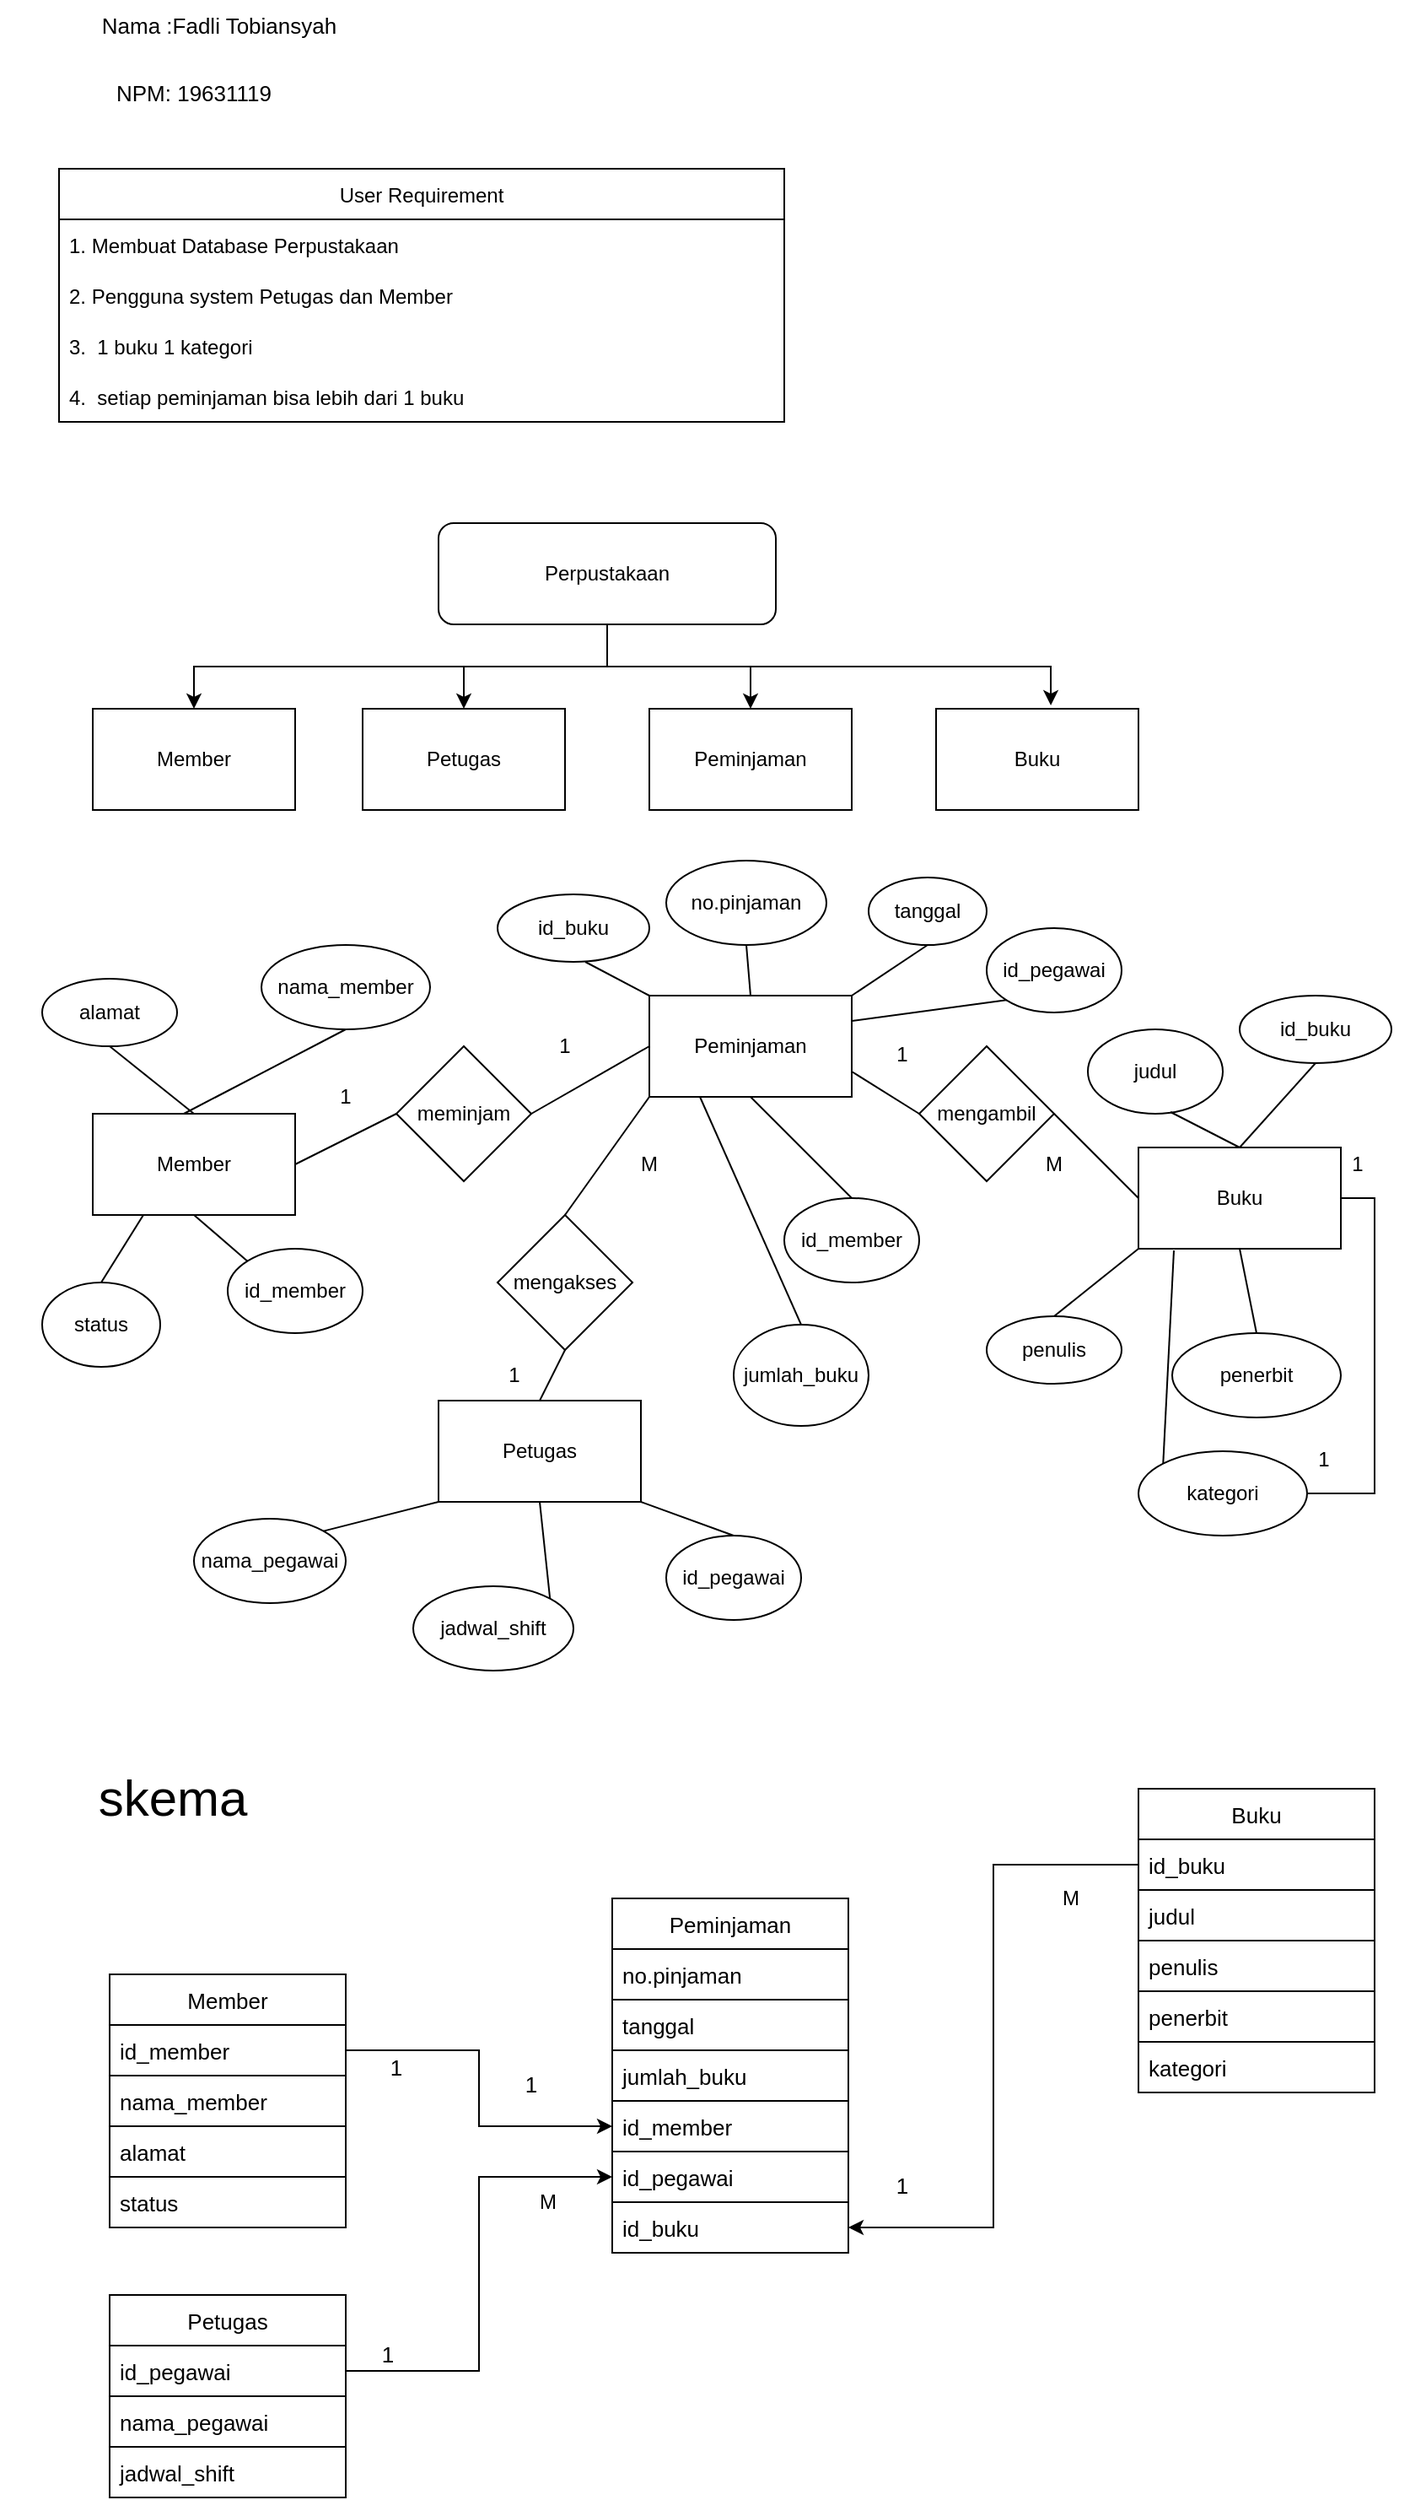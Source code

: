 <mxfile version="15.6.5" type="github"><diagram id="3bQUJpN8k2muaRIqIm6b" name="Page-1"><mxGraphModel dx="862" dy="492" grid="1" gridSize="10" guides="1" tooltips="1" connect="1" arrows="1" fold="1" page="1" pageScale="1" pageWidth="850" pageHeight="1100" math="0" shadow="0"><root><mxCell id="0"/><mxCell id="1" parent="0"/><mxCell id="HlvAQcf4TAFLOSOdBuCV-1" value="User Requirement" style="swimlane;fontStyle=0;childLayout=stackLayout;horizontal=1;startSize=30;horizontalStack=0;resizeParent=1;resizeParentMax=0;resizeLast=0;collapsible=1;marginBottom=0;fontColor=default;fillColor=default;strokeColor=default;" parent="1" vertex="1"><mxGeometry x="40" y="180" width="430" height="150" as="geometry"/></mxCell><mxCell id="HlvAQcf4TAFLOSOdBuCV-2" value="1. Membuat Database Perpustakaan" style="text;strokeColor=none;fillColor=none;align=left;verticalAlign=middle;spacingLeft=4;spacingRight=4;overflow=hidden;points=[[0,0.5],[1,0.5]];portConstraint=eastwest;rotatable=0;fontColor=default;" parent="HlvAQcf4TAFLOSOdBuCV-1" vertex="1"><mxGeometry y="30" width="430" height="30" as="geometry"/></mxCell><mxCell id="HlvAQcf4TAFLOSOdBuCV-3" value="2. Pengguna system Petugas dan Member" style="text;strokeColor=none;fillColor=none;align=left;verticalAlign=middle;spacingLeft=4;spacingRight=4;overflow=hidden;points=[[0,0.5],[1,0.5]];portConstraint=eastwest;rotatable=0;fontColor=default;" parent="HlvAQcf4TAFLOSOdBuCV-1" vertex="1"><mxGeometry y="60" width="430" height="30" as="geometry"/></mxCell><mxCell id="HlvAQcf4TAFLOSOdBuCV-4" value="3.  1 buku 1 kategori" style="text;strokeColor=none;fillColor=none;align=left;verticalAlign=middle;spacingLeft=4;spacingRight=4;overflow=hidden;points=[[0,0.5],[1,0.5]];portConstraint=eastwest;rotatable=0;fontColor=default;" parent="HlvAQcf4TAFLOSOdBuCV-1" vertex="1"><mxGeometry y="90" width="430" height="30" as="geometry"/></mxCell><mxCell id="HlvAQcf4TAFLOSOdBuCV-5" value="4.  setiap peminjaman bisa lebih dari 1 buku" style="text;strokeColor=none;fillColor=none;align=left;verticalAlign=middle;spacingLeft=4;spacingRight=4;overflow=hidden;points=[[0,0.5],[1,0.5]];portConstraint=eastwest;rotatable=0;fontColor=default;" parent="HlvAQcf4TAFLOSOdBuCV-1" vertex="1"><mxGeometry y="120" width="430" height="30" as="geometry"/></mxCell><mxCell id="ZFjTRjcmgBkkJqUMy4PS-6" style="edgeStyle=orthogonalEdgeStyle;rounded=0;orthogonalLoop=1;jettySize=auto;html=1;exitX=0.5;exitY=1;exitDx=0;exitDy=0;entryX=0.5;entryY=0;entryDx=0;entryDy=0;fontColor=default;strokeColor=default;labelBackgroundColor=default;" parent="1" source="ZFjTRjcmgBkkJqUMy4PS-1" target="ZFjTRjcmgBkkJqUMy4PS-2" edge="1"><mxGeometry relative="1" as="geometry"/></mxCell><mxCell id="ZFjTRjcmgBkkJqUMy4PS-7" style="edgeStyle=orthogonalEdgeStyle;rounded=0;orthogonalLoop=1;jettySize=auto;html=1;exitX=0.5;exitY=1;exitDx=0;exitDy=0;entryX=0.5;entryY=0;entryDx=0;entryDy=0;fontColor=default;strokeColor=default;labelBackgroundColor=default;" parent="1" source="ZFjTRjcmgBkkJqUMy4PS-1" target="ZFjTRjcmgBkkJqUMy4PS-3" edge="1"><mxGeometry relative="1" as="geometry"/></mxCell><mxCell id="ZFjTRjcmgBkkJqUMy4PS-8" style="edgeStyle=orthogonalEdgeStyle;rounded=0;orthogonalLoop=1;jettySize=auto;html=1;exitX=0.5;exitY=1;exitDx=0;exitDy=0;entryX=0.5;entryY=0;entryDx=0;entryDy=0;fontColor=default;strokeColor=default;labelBackgroundColor=default;" parent="1" source="ZFjTRjcmgBkkJqUMy4PS-1" target="ZFjTRjcmgBkkJqUMy4PS-4" edge="1"><mxGeometry relative="1" as="geometry"/></mxCell><mxCell id="ZFjTRjcmgBkkJqUMy4PS-9" style="edgeStyle=orthogonalEdgeStyle;rounded=0;orthogonalLoop=1;jettySize=auto;html=1;exitX=0.5;exitY=1;exitDx=0;exitDy=0;entryX=0.567;entryY=-0.033;entryDx=0;entryDy=0;entryPerimeter=0;fontColor=default;strokeColor=default;labelBackgroundColor=default;" parent="1" source="ZFjTRjcmgBkkJqUMy4PS-1" target="ZFjTRjcmgBkkJqUMy4PS-5" edge="1"><mxGeometry relative="1" as="geometry"/></mxCell><mxCell id="ZFjTRjcmgBkkJqUMy4PS-1" value="Perpustakaan" style="rounded=1;whiteSpace=wrap;html=1;fontColor=default;fillColor=default;strokeColor=default;labelBackgroundColor=default;" parent="1" vertex="1"><mxGeometry x="265" y="390" width="200" height="60" as="geometry"/></mxCell><mxCell id="ZFjTRjcmgBkkJqUMy4PS-2" value="Member" style="rounded=0;whiteSpace=wrap;html=1;fontColor=default;strokeColor=default;fillColor=default;labelBackgroundColor=default;" parent="1" vertex="1"><mxGeometry x="60" y="500" width="120" height="60" as="geometry"/></mxCell><mxCell id="ZFjTRjcmgBkkJqUMy4PS-3" value="Petugas" style="rounded=0;whiteSpace=wrap;html=1;fontColor=default;strokeColor=default;fillColor=default;labelBackgroundColor=default;" parent="1" vertex="1"><mxGeometry x="220" y="500" width="120" height="60" as="geometry"/></mxCell><mxCell id="ZFjTRjcmgBkkJqUMy4PS-4" value="Peminjaman" style="rounded=0;whiteSpace=wrap;html=1;fontColor=default;strokeColor=default;fillColor=default;labelBackgroundColor=default;" parent="1" vertex="1"><mxGeometry x="390" y="500" width="120" height="60" as="geometry"/></mxCell><mxCell id="ZFjTRjcmgBkkJqUMy4PS-5" value="Buku" style="rounded=0;whiteSpace=wrap;html=1;fontColor=default;strokeColor=default;fillColor=default;labelBackgroundColor=default;" parent="1" vertex="1"><mxGeometry x="560" y="500" width="120" height="60" as="geometry"/></mxCell><mxCell id="ZFjTRjcmgBkkJqUMy4PS-10" value="Member" style="rounded=0;whiteSpace=wrap;html=1;fontColor=default;strokeColor=default;fillColor=default;" parent="1" vertex="1"><mxGeometry x="60" y="740" width="120" height="60" as="geometry"/></mxCell><mxCell id="ZFjTRjcmgBkkJqUMy4PS-11" value="Petugas" style="rounded=0;whiteSpace=wrap;html=1;fontColor=default;strokeColor=default;fillColor=default;" parent="1" vertex="1"><mxGeometry x="265" y="910" width="120" height="60" as="geometry"/></mxCell><mxCell id="ZFjTRjcmgBkkJqUMy4PS-12" value="Peminjaman" style="rounded=0;whiteSpace=wrap;html=1;fontColor=default;strokeColor=default;fillColor=default;" parent="1" vertex="1"><mxGeometry x="390" y="670" width="120" height="60" as="geometry"/></mxCell><mxCell id="ZFjTRjcmgBkkJqUMy4PS-13" value="Buku" style="rounded=0;whiteSpace=wrap;html=1;fontColor=default;strokeColor=default;fillColor=default;" parent="1" vertex="1"><mxGeometry x="680" y="760" width="120" height="60" as="geometry"/></mxCell><mxCell id="ZFjTRjcmgBkkJqUMy4PS-14" value="id_member" style="ellipse;whiteSpace=wrap;html=1;fontColor=default;strokeColor=default;fillColor=default;" parent="1" vertex="1"><mxGeometry x="140" y="820" width="80" height="50" as="geometry"/></mxCell><mxCell id="ZFjTRjcmgBkkJqUMy4PS-15" value="" style="endArrow=none;html=1;rounded=0;fontColor=default;entryX=0;entryY=0;entryDx=0;entryDy=0;strokeColor=default;labelBackgroundColor=default;exitX=0.5;exitY=1;exitDx=0;exitDy=0;" parent="1" source="ZFjTRjcmgBkkJqUMy4PS-10" target="ZFjTRjcmgBkkJqUMy4PS-14" edge="1"><mxGeometry width="50" height="50" relative="1" as="geometry"><mxPoint x="70" y="870" as="sourcePoint"/><mxPoint x="120" y="820" as="targetPoint"/></mxGeometry></mxCell><mxCell id="ZFjTRjcmgBkkJqUMy4PS-16" value="nama_member" style="ellipse;whiteSpace=wrap;html=1;fontColor=default;strokeColor=default;fillColor=default;" parent="1" vertex="1"><mxGeometry x="160" y="640" width="100" height="50" as="geometry"/></mxCell><mxCell id="ZFjTRjcmgBkkJqUMy4PS-17" value="" style="endArrow=none;html=1;rounded=0;labelBackgroundColor=default;fontColor=default;strokeColor=default;entryX=0.5;entryY=1;entryDx=0;entryDy=0;exitX=0.45;exitY=0;exitDx=0;exitDy=0;exitPerimeter=0;" parent="1" source="ZFjTRjcmgBkkJqUMy4PS-10" target="ZFjTRjcmgBkkJqUMy4PS-16" edge="1"><mxGeometry width="50" height="50" relative="1" as="geometry"><mxPoint x="60" y="740" as="sourcePoint"/><mxPoint x="110" y="690" as="targetPoint"/></mxGeometry></mxCell><mxCell id="ZFjTRjcmgBkkJqUMy4PS-18" value="alamat" style="ellipse;whiteSpace=wrap;html=1;fontColor=default;strokeColor=default;fillColor=default;" parent="1" vertex="1"><mxGeometry x="30" y="660" width="80" height="40" as="geometry"/></mxCell><mxCell id="ZFjTRjcmgBkkJqUMy4PS-19" value="status" style="ellipse;whiteSpace=wrap;html=1;fontColor=default;strokeColor=default;fillColor=default;" parent="1" vertex="1"><mxGeometry x="30" y="840" width="70" height="50" as="geometry"/></mxCell><mxCell id="ZFjTRjcmgBkkJqUMy4PS-20" value="" style="endArrow=none;html=1;rounded=0;labelBackgroundColor=default;fontColor=default;strokeColor=default;entryX=0.25;entryY=1;entryDx=0;entryDy=0;exitX=0.5;exitY=0;exitDx=0;exitDy=0;" parent="1" source="ZFjTRjcmgBkkJqUMy4PS-19" target="ZFjTRjcmgBkkJqUMy4PS-10" edge="1"><mxGeometry width="50" height="50" relative="1" as="geometry"><mxPoint x="80" y="850" as="sourcePoint"/><mxPoint x="130" y="800" as="targetPoint"/></mxGeometry></mxCell><mxCell id="ZFjTRjcmgBkkJqUMy4PS-21" value="" style="endArrow=none;html=1;rounded=0;labelBackgroundColor=default;fontColor=default;strokeColor=default;entryX=0.5;entryY=1;entryDx=0;entryDy=0;exitX=0.5;exitY=0;exitDx=0;exitDy=0;" parent="1" source="ZFjTRjcmgBkkJqUMy4PS-10" target="ZFjTRjcmgBkkJqUMy4PS-18" edge="1"><mxGeometry width="50" height="50" relative="1" as="geometry"><mxPoint x="50" y="760" as="sourcePoint"/><mxPoint x="100" y="710" as="targetPoint"/></mxGeometry></mxCell><mxCell id="ZFjTRjcmgBkkJqUMy4PS-22" value="id_pegawai" style="ellipse;whiteSpace=wrap;html=1;fontColor=default;strokeColor=default;fillColor=default;" parent="1" vertex="1"><mxGeometry x="400" y="990" width="80" height="50" as="geometry"/></mxCell><mxCell id="ZFjTRjcmgBkkJqUMy4PS-23" value="nama_pegawai" style="ellipse;whiteSpace=wrap;html=1;fontColor=default;strokeColor=default;fillColor=default;" parent="1" vertex="1"><mxGeometry x="120" y="980" width="90" height="50" as="geometry"/></mxCell><mxCell id="ZFjTRjcmgBkkJqUMy4PS-24" value="jadwal_shift" style="ellipse;whiteSpace=wrap;html=1;fontColor=default;strokeColor=default;fillColor=default;" parent="1" vertex="1"><mxGeometry x="250" y="1020" width="95" height="50" as="geometry"/></mxCell><mxCell id="ZFjTRjcmgBkkJqUMy4PS-25" value="" style="endArrow=none;html=1;rounded=0;labelBackgroundColor=default;fontColor=default;strokeColor=default;entryX=0;entryY=1;entryDx=0;entryDy=0;exitX=1;exitY=0;exitDx=0;exitDy=0;" parent="1" source="ZFjTRjcmgBkkJqUMy4PS-23" target="ZFjTRjcmgBkkJqUMy4PS-11" edge="1"><mxGeometry width="50" height="50" relative="1" as="geometry"><mxPoint x="200" y="980" as="sourcePoint"/><mxPoint x="250" y="930" as="targetPoint"/></mxGeometry></mxCell><mxCell id="ZFjTRjcmgBkkJqUMy4PS-26" value="" style="endArrow=none;html=1;rounded=0;labelBackgroundColor=default;fontColor=default;strokeColor=default;entryX=0.5;entryY=1;entryDx=0;entryDy=0;exitX=1;exitY=0;exitDx=0;exitDy=0;" parent="1" source="ZFjTRjcmgBkkJqUMy4PS-24" target="ZFjTRjcmgBkkJqUMy4PS-11" edge="1"><mxGeometry width="50" height="50" relative="1" as="geometry"><mxPoint x="290" y="1030" as="sourcePoint"/><mxPoint x="340" y="980" as="targetPoint"/></mxGeometry></mxCell><mxCell id="ZFjTRjcmgBkkJqUMy4PS-27" value="" style="endArrow=none;html=1;rounded=0;labelBackgroundColor=default;fontColor=default;strokeColor=default;entryX=1;entryY=1;entryDx=0;entryDy=0;exitX=0.5;exitY=0;exitDx=0;exitDy=0;" parent="1" source="ZFjTRjcmgBkkJqUMy4PS-22" target="ZFjTRjcmgBkkJqUMy4PS-11" edge="1"><mxGeometry width="50" height="50" relative="1" as="geometry"><mxPoint x="420" y="970" as="sourcePoint"/><mxPoint x="470" y="920" as="targetPoint"/></mxGeometry></mxCell><mxCell id="ZFjTRjcmgBkkJqUMy4PS-28" value="no.pinjaman" style="ellipse;whiteSpace=wrap;html=1;fontColor=default;strokeColor=default;fillColor=default;" parent="1" vertex="1"><mxGeometry x="400" y="590" width="95" height="50" as="geometry"/></mxCell><mxCell id="ZFjTRjcmgBkkJqUMy4PS-29" value="tanggal" style="ellipse;whiteSpace=wrap;html=1;fontColor=default;strokeColor=default;fillColor=default;" parent="1" vertex="1"><mxGeometry x="520" y="600" width="70" height="40" as="geometry"/></mxCell><mxCell id="ZFjTRjcmgBkkJqUMy4PS-30" value="jumlah_buku" style="ellipse;whiteSpace=wrap;html=1;fontColor=default;strokeColor=default;fillColor=default;" parent="1" vertex="1"><mxGeometry x="440" y="865" width="80" height="60" as="geometry"/></mxCell><mxCell id="ZFjTRjcmgBkkJqUMy4PS-31" value="id_pegawai" style="ellipse;whiteSpace=wrap;html=1;fontColor=default;strokeColor=default;fillColor=default;" parent="1" vertex="1"><mxGeometry x="590" y="630" width="80" height="50" as="geometry"/></mxCell><mxCell id="ZFjTRjcmgBkkJqUMy4PS-32" value="id_member" style="ellipse;whiteSpace=wrap;html=1;fontColor=default;strokeColor=default;fillColor=default;" parent="1" vertex="1"><mxGeometry x="470" y="790" width="80" height="50" as="geometry"/></mxCell><mxCell id="ZFjTRjcmgBkkJqUMy4PS-33" value="id_buku" style="ellipse;whiteSpace=wrap;html=1;fontColor=default;strokeColor=default;fillColor=default;" parent="1" vertex="1"><mxGeometry x="740" y="670" width="90" height="40" as="geometry"/></mxCell><mxCell id="ZFjTRjcmgBkkJqUMy4PS-34" value="id_buku" style="ellipse;whiteSpace=wrap;html=1;fontColor=default;strokeColor=default;fillColor=default;" parent="1" vertex="1"><mxGeometry x="300" y="610" width="90" height="40" as="geometry"/></mxCell><mxCell id="ZFjTRjcmgBkkJqUMy4PS-35" value="judul" style="ellipse;whiteSpace=wrap;html=1;fontColor=default;strokeColor=default;fillColor=default;" parent="1" vertex="1"><mxGeometry x="650" y="690" width="80" height="50" as="geometry"/></mxCell><mxCell id="ZFjTRjcmgBkkJqUMy4PS-36" value="penulis" style="ellipse;whiteSpace=wrap;html=1;fontColor=default;strokeColor=default;fillColor=default;" parent="1" vertex="1"><mxGeometry x="590" y="860" width="80" height="40" as="geometry"/></mxCell><mxCell id="ZFjTRjcmgBkkJqUMy4PS-37" value="penerbit" style="ellipse;whiteSpace=wrap;html=1;fontColor=default;strokeColor=default;fillColor=default;" parent="1" vertex="1"><mxGeometry x="700" y="870" width="100" height="50" as="geometry"/></mxCell><mxCell id="ZFjTRjcmgBkkJqUMy4PS-38" value="kategori" style="ellipse;whiteSpace=wrap;html=1;fontColor=default;strokeColor=default;fillColor=default;" parent="1" vertex="1"><mxGeometry x="680" y="940" width="100" height="50" as="geometry"/></mxCell><mxCell id="ZFjTRjcmgBkkJqUMy4PS-39" value="" style="endArrow=none;html=1;rounded=0;labelBackgroundColor=default;fontColor=default;strokeColor=default;entryX=0.5;entryY=1;entryDx=0;entryDy=0;exitX=0.5;exitY=0;exitDx=0;exitDy=0;" parent="1" source="ZFjTRjcmgBkkJqUMy4PS-32" target="ZFjTRjcmgBkkJqUMy4PS-12" edge="1"><mxGeometry width="50" height="50" relative="1" as="geometry"><mxPoint x="480" y="780" as="sourcePoint"/><mxPoint x="530" y="730" as="targetPoint"/></mxGeometry></mxCell><mxCell id="ZFjTRjcmgBkkJqUMy4PS-40" value="" style="endArrow=none;html=1;rounded=0;labelBackgroundColor=default;fontColor=default;strokeColor=default;entryX=0.25;entryY=1;entryDx=0;entryDy=0;exitX=0.5;exitY=0;exitDx=0;exitDy=0;" parent="1" source="ZFjTRjcmgBkkJqUMy4PS-30" target="ZFjTRjcmgBkkJqUMy4PS-12" edge="1"><mxGeometry width="50" height="50" relative="1" as="geometry"><mxPoint x="520" y="800" as="sourcePoint"/><mxPoint x="460" y="740" as="targetPoint"/></mxGeometry></mxCell><mxCell id="ZFjTRjcmgBkkJqUMy4PS-41" value="" style="endArrow=none;html=1;rounded=0;labelBackgroundColor=default;fontColor=default;strokeColor=default;entryX=0;entryY=1;entryDx=0;entryDy=0;exitX=1;exitY=0.25;exitDx=0;exitDy=0;" parent="1" source="ZFjTRjcmgBkkJqUMy4PS-12" target="ZFjTRjcmgBkkJqUMy4PS-31" edge="1"><mxGeometry width="50" height="50" relative="1" as="geometry"><mxPoint x="430" y="790" as="sourcePoint"/><mxPoint x="430" y="740" as="targetPoint"/></mxGeometry></mxCell><mxCell id="ZFjTRjcmgBkkJqUMy4PS-42" value="" style="endArrow=none;html=1;rounded=0;labelBackgroundColor=default;fontColor=default;strokeColor=default;entryX=0.5;entryY=1;entryDx=0;entryDy=0;exitX=1;exitY=0;exitDx=0;exitDy=0;" parent="1" source="ZFjTRjcmgBkkJqUMy4PS-12" target="ZFjTRjcmgBkkJqUMy4PS-29" edge="1"><mxGeometry width="50" height="50" relative="1" as="geometry"><mxPoint x="520" y="695" as="sourcePoint"/><mxPoint x="611.716" y="682.678" as="targetPoint"/></mxGeometry></mxCell><mxCell id="ZFjTRjcmgBkkJqUMy4PS-43" value="" style="endArrow=none;html=1;rounded=0;labelBackgroundColor=default;fontColor=default;strokeColor=default;entryX=0.5;entryY=1;entryDx=0;entryDy=0;exitX=0.5;exitY=0;exitDx=0;exitDy=0;" parent="1" source="ZFjTRjcmgBkkJqUMy4PS-12" target="ZFjTRjcmgBkkJqUMy4PS-28" edge="1"><mxGeometry width="50" height="50" relative="1" as="geometry"><mxPoint x="520" y="680" as="sourcePoint"/><mxPoint x="565" y="650" as="targetPoint"/></mxGeometry></mxCell><mxCell id="ZFjTRjcmgBkkJqUMy4PS-44" value="" style="endArrow=none;html=1;rounded=0;labelBackgroundColor=default;fontColor=default;strokeColor=default;entryX=0.578;entryY=1;entryDx=0;entryDy=0;exitX=0;exitY=0;exitDx=0;exitDy=0;entryPerimeter=0;" parent="1" source="ZFjTRjcmgBkkJqUMy4PS-12" target="ZFjTRjcmgBkkJqUMy4PS-34" edge="1"><mxGeometry width="50" height="50" relative="1" as="geometry"><mxPoint x="530" y="690" as="sourcePoint"/><mxPoint x="575" y="660" as="targetPoint"/></mxGeometry></mxCell><mxCell id="ZFjTRjcmgBkkJqUMy4PS-45" value="" style="endArrow=none;html=1;rounded=0;labelBackgroundColor=default;fontColor=default;strokeColor=default;entryX=0.5;entryY=0;entryDx=0;entryDy=0;exitX=0;exitY=1;exitDx=0;exitDy=0;" parent="1" source="ZFjTRjcmgBkkJqUMy4PS-13" target="ZFjTRjcmgBkkJqUMy4PS-36" edge="1"><mxGeometry width="50" height="50" relative="1" as="geometry"><mxPoint x="540" y="700" as="sourcePoint"/><mxPoint x="585" y="670" as="targetPoint"/></mxGeometry></mxCell><mxCell id="ZFjTRjcmgBkkJqUMy4PS-46" value="" style="endArrow=none;html=1;rounded=0;labelBackgroundColor=default;fontColor=default;strokeColor=default;entryX=0.5;entryY=0;entryDx=0;entryDy=0;exitX=0.5;exitY=1;exitDx=0;exitDy=0;" parent="1" source="ZFjTRjcmgBkkJqUMy4PS-13" target="ZFjTRjcmgBkkJqUMy4PS-37" edge="1"><mxGeometry width="50" height="50" relative="1" as="geometry"><mxPoint x="690" y="830" as="sourcePoint"/><mxPoint x="640" y="870" as="targetPoint"/></mxGeometry></mxCell><mxCell id="ZFjTRjcmgBkkJqUMy4PS-47" value="" style="endArrow=none;html=1;rounded=0;labelBackgroundColor=default;fontColor=default;strokeColor=default;entryX=0.5;entryY=0;entryDx=0;entryDy=0;exitX=0.613;exitY=0.98;exitDx=0;exitDy=0;exitPerimeter=0;" parent="1" source="ZFjTRjcmgBkkJqUMy4PS-35" target="ZFjTRjcmgBkkJqUMy4PS-13" edge="1"><mxGeometry width="50" height="50" relative="1" as="geometry"><mxPoint x="750" y="830" as="sourcePoint"/><mxPoint x="760" y="880" as="targetPoint"/></mxGeometry></mxCell><mxCell id="ZFjTRjcmgBkkJqUMy4PS-48" value="" style="endArrow=none;html=1;rounded=0;labelBackgroundColor=default;fontColor=default;strokeColor=default;entryX=0.5;entryY=0;entryDx=0;entryDy=0;exitX=0.5;exitY=1;exitDx=0;exitDy=0;" parent="1" source="ZFjTRjcmgBkkJqUMy4PS-33" target="ZFjTRjcmgBkkJqUMy4PS-13" edge="1"><mxGeometry width="50" height="50" relative="1" as="geometry"><mxPoint x="760" y="840" as="sourcePoint"/><mxPoint x="770" y="890" as="targetPoint"/></mxGeometry></mxCell><mxCell id="ZFjTRjcmgBkkJqUMy4PS-49" value="" style="endArrow=none;html=1;rounded=0;labelBackgroundColor=default;fontColor=default;strokeColor=default;entryX=0;entryY=0;entryDx=0;entryDy=0;exitX=0.175;exitY=1.017;exitDx=0;exitDy=0;exitPerimeter=0;" parent="1" source="ZFjTRjcmgBkkJqUMy4PS-13" target="ZFjTRjcmgBkkJqUMy4PS-38" edge="1"><mxGeometry width="50" height="50" relative="1" as="geometry"><mxPoint x="770" y="850" as="sourcePoint"/><mxPoint x="780" y="900" as="targetPoint"/></mxGeometry></mxCell><mxCell id="ZFjTRjcmgBkkJqUMy4PS-50" value="" style="endArrow=none;html=1;rounded=0;labelBackgroundColor=default;fontColor=default;strokeColor=default;entryX=1;entryY=0.5;entryDx=0;entryDy=0;exitX=1;exitY=0.5;exitDx=0;exitDy=0;" parent="1" source="ZFjTRjcmgBkkJqUMy4PS-13" target="ZFjTRjcmgBkkJqUMy4PS-38" edge="1"><mxGeometry width="50" height="50" relative="1" as="geometry"><mxPoint x="780" y="860" as="sourcePoint"/><mxPoint x="790" y="910" as="targetPoint"/><Array as="points"><mxPoint x="820" y="790"/><mxPoint x="820" y="965"/></Array></mxGeometry></mxCell><mxCell id="RQFu1fUHfnLuDc6BxTgs-1" value="meminjam" style="rhombus;whiteSpace=wrap;html=1;fillColor=default;strokeColor=default;fontColor=default;" vertex="1" parent="1"><mxGeometry x="240" y="700" width="80" height="80" as="geometry"/></mxCell><mxCell id="RQFu1fUHfnLuDc6BxTgs-2" value="mengakses" style="rhombus;whiteSpace=wrap;html=1;fontColor=default;strokeColor=default;fillColor=default;" vertex="1" parent="1"><mxGeometry x="300" y="800" width="80" height="80" as="geometry"/></mxCell><mxCell id="RQFu1fUHfnLuDc6BxTgs-3" value="mengambil" style="rhombus;whiteSpace=wrap;html=1;fontColor=default;strokeColor=default;fillColor=default;" vertex="1" parent="1"><mxGeometry x="550" y="700" width="80" height="80" as="geometry"/></mxCell><mxCell id="RQFu1fUHfnLuDc6BxTgs-4" value="" style="endArrow=none;html=1;rounded=0;fontColor=default;entryX=1;entryY=0.5;entryDx=0;entryDy=0;strokeColor=default;labelBackgroundColor=default;exitX=0;exitY=0.5;exitDx=0;exitDy=0;" edge="1" parent="1" source="RQFu1fUHfnLuDc6BxTgs-1" target="ZFjTRjcmgBkkJqUMy4PS-10"><mxGeometry width="50" height="50" relative="1" as="geometry"><mxPoint x="190" y="820" as="sourcePoint"/><mxPoint x="240" y="770" as="targetPoint"/></mxGeometry></mxCell><mxCell id="RQFu1fUHfnLuDc6BxTgs-5" value="" style="endArrow=none;html=1;rounded=0;labelBackgroundColor=default;fontColor=default;strokeColor=default;exitX=1;exitY=0.5;exitDx=0;exitDy=0;entryX=0;entryY=0.5;entryDx=0;entryDy=0;" edge="1" parent="1" source="RQFu1fUHfnLuDc6BxTgs-1" target="ZFjTRjcmgBkkJqUMy4PS-12"><mxGeometry width="50" height="50" relative="1" as="geometry"><mxPoint x="350" y="800" as="sourcePoint"/><mxPoint x="400" y="750" as="targetPoint"/></mxGeometry></mxCell><mxCell id="RQFu1fUHfnLuDc6BxTgs-6" value="" style="endArrow=none;html=1;rounded=0;labelBackgroundColor=default;fontColor=default;strokeColor=default;entryX=0.5;entryY=1;entryDx=0;entryDy=0;exitX=0.5;exitY=0;exitDx=0;exitDy=0;" edge="1" parent="1" source="ZFjTRjcmgBkkJqUMy4PS-11" target="RQFu1fUHfnLuDc6BxTgs-2"><mxGeometry width="50" height="50" relative="1" as="geometry"><mxPoint x="250" y="910" as="sourcePoint"/><mxPoint x="300" y="860" as="targetPoint"/></mxGeometry></mxCell><mxCell id="RQFu1fUHfnLuDc6BxTgs-7" value="" style="endArrow=none;html=1;rounded=0;labelBackgroundColor=default;fontColor=default;strokeColor=default;entryX=0;entryY=1;entryDx=0;entryDy=0;exitX=0.5;exitY=0;exitDx=0;exitDy=0;" edge="1" parent="1" source="RQFu1fUHfnLuDc6BxTgs-2" target="ZFjTRjcmgBkkJqUMy4PS-12"><mxGeometry width="50" height="50" relative="1" as="geometry"><mxPoint x="180" y="950" as="sourcePoint"/><mxPoint x="230" y="900" as="targetPoint"/></mxGeometry></mxCell><mxCell id="RQFu1fUHfnLuDc6BxTgs-8" value="" style="endArrow=none;html=1;rounded=0;labelBackgroundColor=default;fontColor=default;strokeColor=default;entryX=1;entryY=0.75;entryDx=0;entryDy=0;exitX=0;exitY=0.5;exitDx=0;exitDy=0;" edge="1" parent="1" source="RQFu1fUHfnLuDc6BxTgs-3" target="ZFjTRjcmgBkkJqUMy4PS-12"><mxGeometry width="50" height="50" relative="1" as="geometry"><mxPoint x="510" y="790" as="sourcePoint"/><mxPoint x="560" y="740" as="targetPoint"/></mxGeometry></mxCell><mxCell id="RQFu1fUHfnLuDc6BxTgs-9" value="" style="endArrow=none;html=1;rounded=0;labelBackgroundColor=default;fontColor=default;strokeColor=default;entryX=1;entryY=0.5;entryDx=0;entryDy=0;exitX=0;exitY=0.5;exitDx=0;exitDy=0;" edge="1" parent="1" source="ZFjTRjcmgBkkJqUMy4PS-13" target="RQFu1fUHfnLuDc6BxTgs-3"><mxGeometry width="50" height="50" relative="1" as="geometry"><mxPoint x="530" y="970" as="sourcePoint"/><mxPoint x="580" y="920" as="targetPoint"/></mxGeometry></mxCell><mxCell id="RQFu1fUHfnLuDc6BxTgs-10" value="1" style="text;html=1;strokeColor=none;fillColor=none;align=center;verticalAlign=middle;whiteSpace=wrap;rounded=0;fontColor=default;" vertex="1" parent="1"><mxGeometry x="760" y="930" width="60" height="30" as="geometry"/></mxCell><mxCell id="RQFu1fUHfnLuDc6BxTgs-11" value="1" style="text;html=1;strokeColor=none;fillColor=none;align=center;verticalAlign=middle;whiteSpace=wrap;rounded=0;fontColor=default;" vertex="1" parent="1"><mxGeometry x="780" y="755" width="60" height="30" as="geometry"/></mxCell><mxCell id="RQFu1fUHfnLuDc6BxTgs-12" value="1" style="text;html=1;strokeColor=none;fillColor=none;align=center;verticalAlign=middle;whiteSpace=wrap;rounded=0;fontColor=default;" vertex="1" parent="1"><mxGeometry x="280" y="880" width="60" height="30" as="geometry"/></mxCell><mxCell id="RQFu1fUHfnLuDc6BxTgs-13" value="1" style="text;html=1;strokeColor=none;fillColor=none;align=center;verticalAlign=middle;whiteSpace=wrap;rounded=0;fontColor=default;" vertex="1" parent="1"><mxGeometry x="310" y="685" width="60" height="30" as="geometry"/></mxCell><mxCell id="RQFu1fUHfnLuDc6BxTgs-14" value="1" style="text;html=1;strokeColor=none;fillColor=none;align=center;verticalAlign=middle;whiteSpace=wrap;rounded=0;fontColor=default;" vertex="1" parent="1"><mxGeometry x="180" y="715" width="60" height="30" as="geometry"/></mxCell><mxCell id="RQFu1fUHfnLuDc6BxTgs-15" value="1" style="text;html=1;strokeColor=none;fillColor=none;align=center;verticalAlign=middle;whiteSpace=wrap;rounded=0;fontColor=default;" vertex="1" parent="1"><mxGeometry x="510" y="690" width="60" height="30" as="geometry"/></mxCell><mxCell id="RQFu1fUHfnLuDc6BxTgs-16" value="M" style="text;html=1;strokeColor=none;fillColor=none;align=center;verticalAlign=middle;whiteSpace=wrap;rounded=0;fontColor=default;" vertex="1" parent="1"><mxGeometry x="360" y="755" width="60" height="30" as="geometry"/></mxCell><mxCell id="RQFu1fUHfnLuDc6BxTgs-17" value="M" style="text;html=1;strokeColor=none;fillColor=none;align=center;verticalAlign=middle;whiteSpace=wrap;rounded=0;fontColor=default;" vertex="1" parent="1"><mxGeometry x="600" y="755" width="60" height="30" as="geometry"/></mxCell><mxCell id="RQFu1fUHfnLuDc6BxTgs-18" value="&lt;font style=&quot;font-size: 30px&quot;&gt;skema&lt;/font&gt;" style="text;html=1;strokeColor=none;fillColor=none;align=center;verticalAlign=middle;whiteSpace=wrap;rounded=0;fontColor=default;" vertex="1" parent="1"><mxGeometry x="5" y="1100" width="205" height="90" as="geometry"/></mxCell><mxCell id="RQFu1fUHfnLuDc6BxTgs-19" value="Member" style="swimlane;fontStyle=0;childLayout=stackLayout;horizontal=1;startSize=30;horizontalStack=0;resizeParent=1;resizeParentMax=0;resizeLast=0;collapsible=1;marginBottom=0;fontSize=13;fontColor=default;strokeColor=default;fillColor=default;" vertex="1" parent="1"><mxGeometry x="70" y="1250" width="140" height="150" as="geometry"/></mxCell><mxCell id="RQFu1fUHfnLuDc6BxTgs-20" value="id_member" style="text;strokeColor=default;fillColor=default;align=left;verticalAlign=middle;spacingLeft=4;spacingRight=4;overflow=hidden;points=[[0,0.5],[1,0.5]];portConstraint=eastwest;rotatable=0;fontSize=13;fontColor=default;" vertex="1" parent="RQFu1fUHfnLuDc6BxTgs-19"><mxGeometry y="30" width="140" height="30" as="geometry"/></mxCell><mxCell id="RQFu1fUHfnLuDc6BxTgs-21" value="nama_member" style="text;strokeColor=default;fillColor=default;align=left;verticalAlign=middle;spacingLeft=4;spacingRight=4;overflow=hidden;points=[[0,0.5],[1,0.5]];portConstraint=eastwest;rotatable=0;fontSize=13;fontColor=default;" vertex="1" parent="RQFu1fUHfnLuDc6BxTgs-19"><mxGeometry y="60" width="140" height="30" as="geometry"/></mxCell><mxCell id="RQFu1fUHfnLuDc6BxTgs-39" value="alamat" style="text;strokeColor=default;fillColor=default;align=left;verticalAlign=middle;spacingLeft=4;spacingRight=4;overflow=hidden;points=[[0,0.5],[1,0.5]];portConstraint=eastwest;rotatable=0;fontSize=13;fontColor=default;" vertex="1" parent="RQFu1fUHfnLuDc6BxTgs-19"><mxGeometry y="90" width="140" height="30" as="geometry"/></mxCell><mxCell id="RQFu1fUHfnLuDc6BxTgs-22" value="status" style="text;strokeColor=default;fillColor=default;align=left;verticalAlign=middle;spacingLeft=4;spacingRight=4;overflow=hidden;points=[[0,0.5],[1,0.5]];portConstraint=eastwest;rotatable=0;fontSize=13;fontColor=default;" vertex="1" parent="RQFu1fUHfnLuDc6BxTgs-19"><mxGeometry y="120" width="140" height="30" as="geometry"/></mxCell><mxCell id="RQFu1fUHfnLuDc6BxTgs-23" value="Petugas" style="swimlane;fontStyle=0;childLayout=stackLayout;horizontal=1;startSize=30;horizontalStack=0;resizeParent=1;resizeParentMax=0;resizeLast=0;collapsible=1;marginBottom=0;fontSize=13;fontColor=default;strokeColor=default;fillColor=default;" vertex="1" parent="1"><mxGeometry x="70" y="1440" width="140" height="120" as="geometry"/></mxCell><mxCell id="RQFu1fUHfnLuDc6BxTgs-24" value="id_pegawai" style="text;strokeColor=default;fillColor=default;align=left;verticalAlign=middle;spacingLeft=4;spacingRight=4;overflow=hidden;points=[[0,0.5],[1,0.5]];portConstraint=eastwest;rotatable=0;fontSize=13;fontColor=default;" vertex="1" parent="RQFu1fUHfnLuDc6BxTgs-23"><mxGeometry y="30" width="140" height="30" as="geometry"/></mxCell><mxCell id="RQFu1fUHfnLuDc6BxTgs-25" value="nama_pegawai" style="text;strokeColor=default;fillColor=default;align=left;verticalAlign=middle;spacingLeft=4;spacingRight=4;overflow=hidden;points=[[0,0.5],[1,0.5]];portConstraint=eastwest;rotatable=0;fontSize=13;fontColor=default;" vertex="1" parent="RQFu1fUHfnLuDc6BxTgs-23"><mxGeometry y="60" width="140" height="30" as="geometry"/></mxCell><mxCell id="RQFu1fUHfnLuDc6BxTgs-26" value="jadwal_shift" style="text;strokeColor=default;fillColor=default;align=left;verticalAlign=middle;spacingLeft=4;spacingRight=4;overflow=hidden;points=[[0,0.5],[1,0.5]];portConstraint=eastwest;rotatable=0;fontSize=13;fontColor=default;" vertex="1" parent="RQFu1fUHfnLuDc6BxTgs-23"><mxGeometry y="90" width="140" height="30" as="geometry"/></mxCell><mxCell id="RQFu1fUHfnLuDc6BxTgs-27" value="Peminjaman" style="swimlane;fontStyle=0;childLayout=stackLayout;horizontal=1;startSize=30;horizontalStack=0;resizeParent=1;resizeParentMax=0;resizeLast=0;collapsible=1;marginBottom=0;fontSize=13;fontColor=default;strokeColor=default;fillColor=default;" vertex="1" parent="1"><mxGeometry x="368" y="1205" width="140" height="210" as="geometry"/></mxCell><mxCell id="RQFu1fUHfnLuDc6BxTgs-28" value="no.pinjaman" style="text;strokeColor=default;fillColor=default;align=left;verticalAlign=middle;spacingLeft=4;spacingRight=4;overflow=hidden;points=[[0,0.5],[1,0.5]];portConstraint=eastwest;rotatable=0;fontSize=13;fontColor=default;" vertex="1" parent="RQFu1fUHfnLuDc6BxTgs-27"><mxGeometry y="30" width="140" height="30" as="geometry"/></mxCell><mxCell id="RQFu1fUHfnLuDc6BxTgs-29" value="tanggal" style="text;strokeColor=default;fillColor=default;align=left;verticalAlign=middle;spacingLeft=4;spacingRight=4;overflow=hidden;points=[[0,0.5],[1,0.5]];portConstraint=eastwest;rotatable=0;fontSize=13;fontColor=default;" vertex="1" parent="RQFu1fUHfnLuDc6BxTgs-27"><mxGeometry y="60" width="140" height="30" as="geometry"/></mxCell><mxCell id="RQFu1fUHfnLuDc6BxTgs-30" value="jumlah_buku" style="text;strokeColor=default;fillColor=default;align=left;verticalAlign=middle;spacingLeft=4;spacingRight=4;overflow=hidden;points=[[0,0.5],[1,0.5]];portConstraint=eastwest;rotatable=0;fontSize=13;fontColor=default;" vertex="1" parent="RQFu1fUHfnLuDc6BxTgs-27"><mxGeometry y="90" width="140" height="30" as="geometry"/></mxCell><mxCell id="RQFu1fUHfnLuDc6BxTgs-36" value="id_member" style="text;strokeColor=default;fillColor=default;align=left;verticalAlign=middle;spacingLeft=4;spacingRight=4;overflow=hidden;points=[[0,0.5],[1,0.5]];portConstraint=eastwest;rotatable=0;fontSize=13;fontColor=default;" vertex="1" parent="RQFu1fUHfnLuDc6BxTgs-27"><mxGeometry y="120" width="140" height="30" as="geometry"/></mxCell><mxCell id="RQFu1fUHfnLuDc6BxTgs-37" value="id_pegawai" style="text;strokeColor=default;fillColor=default;align=left;verticalAlign=middle;spacingLeft=4;spacingRight=4;overflow=hidden;points=[[0,0.5],[1,0.5]];portConstraint=eastwest;rotatable=0;fontSize=13;fontColor=default;" vertex="1" parent="RQFu1fUHfnLuDc6BxTgs-27"><mxGeometry y="150" width="140" height="30" as="geometry"/></mxCell><mxCell id="RQFu1fUHfnLuDc6BxTgs-38" value="id_buku" style="text;strokeColor=default;fillColor=default;align=left;verticalAlign=middle;spacingLeft=4;spacingRight=4;overflow=hidden;points=[[0,0.5],[1,0.5]];portConstraint=eastwest;rotatable=0;fontSize=13;fontColor=default;" vertex="1" parent="RQFu1fUHfnLuDc6BxTgs-27"><mxGeometry y="180" width="140" height="30" as="geometry"/></mxCell><mxCell id="RQFu1fUHfnLuDc6BxTgs-31" value="Buku" style="swimlane;fontStyle=0;childLayout=stackLayout;horizontal=1;startSize=30;horizontalStack=0;resizeParent=1;resizeParentMax=0;resizeLast=0;collapsible=1;marginBottom=0;fontSize=13;fontColor=default;strokeColor=default;fillColor=default;" vertex="1" parent="1"><mxGeometry x="680" y="1140" width="140" height="180" as="geometry"/></mxCell><mxCell id="RQFu1fUHfnLuDc6BxTgs-32" value="id_buku" style="text;strokeColor=default;fillColor=default;align=left;verticalAlign=middle;spacingLeft=4;spacingRight=4;overflow=hidden;points=[[0,0.5],[1,0.5]];portConstraint=eastwest;rotatable=0;fontSize=13;fontColor=default;" vertex="1" parent="RQFu1fUHfnLuDc6BxTgs-31"><mxGeometry y="30" width="140" height="30" as="geometry"/></mxCell><mxCell id="RQFu1fUHfnLuDc6BxTgs-33" value="judul" style="text;strokeColor=default;fillColor=default;align=left;verticalAlign=middle;spacingLeft=4;spacingRight=4;overflow=hidden;points=[[0,0.5],[1,0.5]];portConstraint=eastwest;rotatable=0;fontSize=13;fontColor=default;" vertex="1" parent="RQFu1fUHfnLuDc6BxTgs-31"><mxGeometry y="60" width="140" height="30" as="geometry"/></mxCell><mxCell id="RQFu1fUHfnLuDc6BxTgs-34" value="penulis" style="text;strokeColor=default;fillColor=default;align=left;verticalAlign=middle;spacingLeft=4;spacingRight=4;overflow=hidden;points=[[0,0.5],[1,0.5]];portConstraint=eastwest;rotatable=0;fontSize=13;fontColor=default;" vertex="1" parent="RQFu1fUHfnLuDc6BxTgs-31"><mxGeometry y="90" width="140" height="30" as="geometry"/></mxCell><mxCell id="RQFu1fUHfnLuDc6BxTgs-40" value="penerbit" style="text;strokeColor=default;fillColor=default;align=left;verticalAlign=middle;spacingLeft=4;spacingRight=4;overflow=hidden;points=[[0,0.5],[1,0.5]];portConstraint=eastwest;rotatable=0;fontSize=13;fontColor=default;" vertex="1" parent="RQFu1fUHfnLuDc6BxTgs-31"><mxGeometry y="120" width="140" height="30" as="geometry"/></mxCell><mxCell id="RQFu1fUHfnLuDc6BxTgs-41" value="kategori" style="text;strokeColor=default;fillColor=default;align=left;verticalAlign=middle;spacingLeft=4;spacingRight=4;overflow=hidden;points=[[0,0.5],[1,0.5]];portConstraint=eastwest;rotatable=0;fontSize=13;fontColor=default;" vertex="1" parent="RQFu1fUHfnLuDc6BxTgs-31"><mxGeometry y="150" width="140" height="30" as="geometry"/></mxCell><mxCell id="RQFu1fUHfnLuDc6BxTgs-42" style="edgeStyle=orthogonalEdgeStyle;rounded=0;orthogonalLoop=1;jettySize=auto;html=1;exitX=0;exitY=0.5;exitDx=0;exitDy=0;entryX=1;entryY=0.5;entryDx=0;entryDy=0;labelBackgroundColor=default;fontSize=13;fontColor=default;strokeColor=default;" edge="1" parent="1" source="RQFu1fUHfnLuDc6BxTgs-32" target="RQFu1fUHfnLuDc6BxTgs-38"><mxGeometry relative="1" as="geometry"/></mxCell><mxCell id="RQFu1fUHfnLuDc6BxTgs-43" style="edgeStyle=orthogonalEdgeStyle;rounded=0;orthogonalLoop=1;jettySize=auto;html=1;entryX=0;entryY=0.5;entryDx=0;entryDy=0;labelBackgroundColor=default;fontSize=13;fontColor=default;strokeColor=default;" edge="1" parent="1" source="RQFu1fUHfnLuDc6BxTgs-24" target="RQFu1fUHfnLuDc6BxTgs-37"><mxGeometry relative="1" as="geometry"/></mxCell><mxCell id="RQFu1fUHfnLuDc6BxTgs-44" style="edgeStyle=orthogonalEdgeStyle;rounded=0;orthogonalLoop=1;jettySize=auto;html=1;exitX=1;exitY=0.5;exitDx=0;exitDy=0;labelBackgroundColor=default;fontSize=13;fontColor=default;strokeColor=default;" edge="1" parent="1" source="RQFu1fUHfnLuDc6BxTgs-20" target="RQFu1fUHfnLuDc6BxTgs-36"><mxGeometry relative="1" as="geometry"/></mxCell><mxCell id="RQFu1fUHfnLuDc6BxTgs-45" value="1" style="text;html=1;strokeColor=none;fillColor=none;align=center;verticalAlign=middle;whiteSpace=wrap;rounded=0;fontSize=13;fontColor=default;" vertex="1" parent="1"><mxGeometry x="205" y="1460" width="60" height="30" as="geometry"/></mxCell><mxCell id="RQFu1fUHfnLuDc6BxTgs-46" value="1" style="text;html=1;strokeColor=none;fillColor=none;align=center;verticalAlign=middle;whiteSpace=wrap;rounded=0;fontSize=13;fontColor=default;" vertex="1" parent="1"><mxGeometry x="210" y="1290" width="60" height="30" as="geometry"/></mxCell><mxCell id="RQFu1fUHfnLuDc6BxTgs-47" value="1" style="text;html=1;strokeColor=none;fillColor=none;align=center;verticalAlign=middle;whiteSpace=wrap;rounded=0;fontSize=13;fontColor=default;" vertex="1" parent="1"><mxGeometry x="510" y="1360" width="60" height="30" as="geometry"/></mxCell><mxCell id="RQFu1fUHfnLuDc6BxTgs-48" value="1" style="text;html=1;strokeColor=none;fillColor=none;align=center;verticalAlign=middle;whiteSpace=wrap;rounded=0;fontSize=13;fontColor=default;" vertex="1" parent="1"><mxGeometry x="290" y="1300" width="60" height="30" as="geometry"/></mxCell><mxCell id="RQFu1fUHfnLuDc6BxTgs-49" value="M" style="text;html=1;strokeColor=none;fillColor=none;align=center;verticalAlign=middle;whiteSpace=wrap;rounded=0;fontColor=default;" vertex="1" parent="1"><mxGeometry x="300" y="1370" width="60" height="30" as="geometry"/></mxCell><mxCell id="RQFu1fUHfnLuDc6BxTgs-50" value="M" style="text;html=1;strokeColor=none;fillColor=none;align=center;verticalAlign=middle;whiteSpace=wrap;rounded=0;fontColor=default;" vertex="1" parent="1"><mxGeometry x="610" y="1190" width="60" height="30" as="geometry"/></mxCell><mxCell id="RQFu1fUHfnLuDc6BxTgs-51" value="Nama :Fadli Tobiansyah" style="text;html=1;strokeColor=none;fillColor=none;align=center;verticalAlign=middle;whiteSpace=wrap;rounded=0;fontSize=13;fontColor=default;" vertex="1" parent="1"><mxGeometry x="40" y="80" width="190" height="30" as="geometry"/></mxCell><mxCell id="RQFu1fUHfnLuDc6BxTgs-52" value="NPM: 19631119" style="text;html=1;strokeColor=none;fillColor=none;align=center;verticalAlign=middle;whiteSpace=wrap;rounded=0;fontSize=13;fontColor=default;" vertex="1" parent="1"><mxGeometry x="15" y="120" width="210" height="30" as="geometry"/></mxCell></root></mxGraphModel></diagram></mxfile>